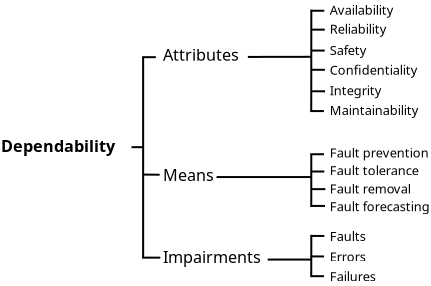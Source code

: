 <?xml version="1.0" encoding="UTF-8"?>
<dia:diagram xmlns:dia="http://www.lysator.liu.se/~alla/dia/">
  <dia:layer name="Background" visible="true" active="true">
    <dia:object type="Standard - Text" version="1" id="O0">
      <dia:attribute name="obj_pos">
        <dia:point val="0.035,7.623"/>
      </dia:attribute>
      <dia:attribute name="obj_bb">
        <dia:rectangle val="0.035,6.871;6.42,7.813"/>
      </dia:attribute>
      <dia:attribute name="text">
        <dia:composite type="text">
          <dia:attribute name="string">
            <dia:string>#Dependability#</dia:string>
          </dia:attribute>
          <dia:attribute name="font">
            <dia:font family="sans" style="80" name="Helvetica-Bold"/>
          </dia:attribute>
          <dia:attribute name="height">
            <dia:real val="1.012"/>
          </dia:attribute>
          <dia:attribute name="pos">
            <dia:point val="0.035,7.623"/>
          </dia:attribute>
          <dia:attribute name="color">
            <dia:color val="#000000"/>
          </dia:attribute>
          <dia:attribute name="alignment">
            <dia:enum val="0"/>
          </dia:attribute>
        </dia:composite>
      </dia:attribute>
      <dia:attribute name="valign">
        <dia:enum val="3"/>
      </dia:attribute>
    </dia:object>
    <dia:object type="Standard - Text" version="1" id="O1">
      <dia:attribute name="obj_pos">
        <dia:point val="8.132,3.062"/>
      </dia:attribute>
      <dia:attribute name="obj_bb">
        <dia:rectangle val="8.132,2.31;12.129,3.252"/>
      </dia:attribute>
      <dia:attribute name="text">
        <dia:composite type="text">
          <dia:attribute name="string">
            <dia:string>#Attributes#</dia:string>
          </dia:attribute>
          <dia:attribute name="font">
            <dia:font family="sans" style="0" name="Helvetica"/>
          </dia:attribute>
          <dia:attribute name="height">
            <dia:real val="1.012"/>
          </dia:attribute>
          <dia:attribute name="pos">
            <dia:point val="8.132,3.062"/>
          </dia:attribute>
          <dia:attribute name="color">
            <dia:color val="#000000"/>
          </dia:attribute>
          <dia:attribute name="alignment">
            <dia:enum val="0"/>
          </dia:attribute>
        </dia:composite>
      </dia:attribute>
      <dia:attribute name="valign">
        <dia:enum val="3"/>
      </dia:attribute>
    </dia:object>
    <dia:object type="Standard - Text" version="1" id="O2">
      <dia:attribute name="obj_pos">
        <dia:point val="8.132,9.073"/>
      </dia:attribute>
      <dia:attribute name="obj_bb">
        <dia:rectangle val="8.132,8.32;10.762,9.263"/>
      </dia:attribute>
      <dia:attribute name="text">
        <dia:composite type="text">
          <dia:attribute name="string">
            <dia:string>#Means#</dia:string>
          </dia:attribute>
          <dia:attribute name="font">
            <dia:font family="sans" style="0" name="Helvetica"/>
          </dia:attribute>
          <dia:attribute name="height">
            <dia:real val="1.012"/>
          </dia:attribute>
          <dia:attribute name="pos">
            <dia:point val="8.132,9.073"/>
          </dia:attribute>
          <dia:attribute name="color">
            <dia:color val="#000000"/>
          </dia:attribute>
          <dia:attribute name="alignment">
            <dia:enum val="0"/>
          </dia:attribute>
        </dia:composite>
      </dia:attribute>
      <dia:attribute name="valign">
        <dia:enum val="3"/>
      </dia:attribute>
    </dia:object>
    <dia:object type="Standard - Text" version="1" id="O3">
      <dia:attribute name="obj_pos">
        <dia:point val="8.132,13.174"/>
      </dia:attribute>
      <dia:attribute name="obj_bb">
        <dia:rectangle val="8.132,12.421;13.257,13.364"/>
      </dia:attribute>
      <dia:attribute name="text">
        <dia:composite type="text">
          <dia:attribute name="string">
            <dia:string>#Impairments#</dia:string>
          </dia:attribute>
          <dia:attribute name="font">
            <dia:font family="sans" style="0" name="Helvetica"/>
          </dia:attribute>
          <dia:attribute name="height">
            <dia:real val="1.012"/>
          </dia:attribute>
          <dia:attribute name="pos">
            <dia:point val="8.132,13.174"/>
          </dia:attribute>
          <dia:attribute name="color">
            <dia:color val="#000000"/>
          </dia:attribute>
          <dia:attribute name="alignment">
            <dia:enum val="0"/>
          </dia:attribute>
        </dia:composite>
      </dia:attribute>
      <dia:attribute name="valign">
        <dia:enum val="3"/>
      </dia:attribute>
    </dia:object>
    <dia:object type="Standard - Text" version="1" id="O4">
      <dia:attribute name="obj_pos">
        <dia:point val="16.476,0.764"/>
      </dia:attribute>
      <dia:attribute name="obj_bb">
        <dia:rectangle val="16.476,0.169;19.966,0.914"/>
      </dia:attribute>
      <dia:attribute name="text">
        <dia:composite type="text">
          <dia:attribute name="string">
            <dia:string>#Availability#</dia:string>
          </dia:attribute>
          <dia:attribute name="font">
            <dia:font family="sans" style="0" name="Helvetica"/>
          </dia:attribute>
          <dia:attribute name="height">
            <dia:real val="0.8"/>
          </dia:attribute>
          <dia:attribute name="pos">
            <dia:point val="16.476,0.764"/>
          </dia:attribute>
          <dia:attribute name="color">
            <dia:color val="#000000"/>
          </dia:attribute>
          <dia:attribute name="alignment">
            <dia:enum val="0"/>
          </dia:attribute>
        </dia:composite>
      </dia:attribute>
      <dia:attribute name="valign">
        <dia:enum val="3"/>
      </dia:attribute>
    </dia:object>
    <dia:object type="Standard - Text" version="1" id="O5">
      <dia:attribute name="obj_pos">
        <dia:point val="16.476,1.719"/>
      </dia:attribute>
      <dia:attribute name="obj_bb">
        <dia:rectangle val="16.476,1.124;19.606,1.869"/>
      </dia:attribute>
      <dia:attribute name="text">
        <dia:composite type="text">
          <dia:attribute name="string">
            <dia:string>#Reliability#</dia:string>
          </dia:attribute>
          <dia:attribute name="font">
            <dia:font family="sans" style="0" name="Helvetica"/>
          </dia:attribute>
          <dia:attribute name="height">
            <dia:real val="0.8"/>
          </dia:attribute>
          <dia:attribute name="pos">
            <dia:point val="16.476,1.719"/>
          </dia:attribute>
          <dia:attribute name="color">
            <dia:color val="#000000"/>
          </dia:attribute>
          <dia:attribute name="alignment">
            <dia:enum val="0"/>
          </dia:attribute>
        </dia:composite>
      </dia:attribute>
      <dia:attribute name="valign">
        <dia:enum val="3"/>
      </dia:attribute>
    </dia:object>
    <dia:object type="Standard - Text" version="1" id="O6">
      <dia:attribute name="obj_pos">
        <dia:point val="16.476,2.78"/>
      </dia:attribute>
      <dia:attribute name="obj_bb">
        <dia:rectangle val="16.476,2.185;18.526,2.93"/>
      </dia:attribute>
      <dia:attribute name="text">
        <dia:composite type="text">
          <dia:attribute name="string">
            <dia:string>#Safety#</dia:string>
          </dia:attribute>
          <dia:attribute name="font">
            <dia:font family="sans" style="0" name="Helvetica"/>
          </dia:attribute>
          <dia:attribute name="height">
            <dia:real val="0.8"/>
          </dia:attribute>
          <dia:attribute name="pos">
            <dia:point val="16.476,2.78"/>
          </dia:attribute>
          <dia:attribute name="color">
            <dia:color val="#000000"/>
          </dia:attribute>
          <dia:attribute name="alignment">
            <dia:enum val="0"/>
          </dia:attribute>
        </dia:composite>
      </dia:attribute>
      <dia:attribute name="valign">
        <dia:enum val="3"/>
      </dia:attribute>
    </dia:object>
    <dia:object type="Standard - Text" version="1" id="O7">
      <dia:attribute name="obj_pos">
        <dia:point val="16.476,3.769"/>
      </dia:attribute>
      <dia:attribute name="obj_bb">
        <dia:rectangle val="16.476,3.174;21.136,3.919"/>
      </dia:attribute>
      <dia:attribute name="text">
        <dia:composite type="text">
          <dia:attribute name="string">
            <dia:string>#Confidentiality#</dia:string>
          </dia:attribute>
          <dia:attribute name="font">
            <dia:font family="sans" style="0" name="Helvetica"/>
          </dia:attribute>
          <dia:attribute name="height">
            <dia:real val="0.8"/>
          </dia:attribute>
          <dia:attribute name="pos">
            <dia:point val="16.476,3.769"/>
          </dia:attribute>
          <dia:attribute name="color">
            <dia:color val="#000000"/>
          </dia:attribute>
          <dia:attribute name="alignment">
            <dia:enum val="0"/>
          </dia:attribute>
        </dia:composite>
      </dia:attribute>
      <dia:attribute name="valign">
        <dia:enum val="3"/>
      </dia:attribute>
    </dia:object>
    <dia:object type="Standard - Text" version="1" id="O8">
      <dia:attribute name="obj_pos">
        <dia:point val="16.476,4.795"/>
      </dia:attribute>
      <dia:attribute name="obj_bb">
        <dia:rectangle val="16.476,4.2;19.193,4.945"/>
      </dia:attribute>
      <dia:attribute name="text">
        <dia:composite type="text">
          <dia:attribute name="string">
            <dia:string>#Integrity#</dia:string>
          </dia:attribute>
          <dia:attribute name="font">
            <dia:font family="sans" style="0" name="Helvetica"/>
          </dia:attribute>
          <dia:attribute name="height">
            <dia:real val="0.8"/>
          </dia:attribute>
          <dia:attribute name="pos">
            <dia:point val="16.476,4.795"/>
          </dia:attribute>
          <dia:attribute name="color">
            <dia:color val="#000000"/>
          </dia:attribute>
          <dia:attribute name="alignment">
            <dia:enum val="0"/>
          </dia:attribute>
        </dia:composite>
      </dia:attribute>
      <dia:attribute name="valign">
        <dia:enum val="3"/>
      </dia:attribute>
    </dia:object>
    <dia:object type="Standard - Text" version="1" id="O9">
      <dia:attribute name="obj_pos">
        <dia:point val="16.476,5.785"/>
      </dia:attribute>
      <dia:attribute name="obj_bb">
        <dia:rectangle val="16.476,5.19;21.191,5.935"/>
      </dia:attribute>
      <dia:attribute name="text">
        <dia:composite type="text">
          <dia:attribute name="string">
            <dia:string>#Maintainability#</dia:string>
          </dia:attribute>
          <dia:attribute name="font">
            <dia:font family="sans" style="0" name="Helvetica"/>
          </dia:attribute>
          <dia:attribute name="height">
            <dia:real val="0.8"/>
          </dia:attribute>
          <dia:attribute name="pos">
            <dia:point val="16.476,5.785"/>
          </dia:attribute>
          <dia:attribute name="color">
            <dia:color val="#000000"/>
          </dia:attribute>
          <dia:attribute name="alignment">
            <dia:enum val="0"/>
          </dia:attribute>
        </dia:composite>
      </dia:attribute>
      <dia:attribute name="valign">
        <dia:enum val="3"/>
      </dia:attribute>
    </dia:object>
    <dia:object type="Standard - Text" version="1" id="O10">
      <dia:attribute name="obj_pos">
        <dia:point val="16.476,7.906"/>
      </dia:attribute>
      <dia:attribute name="obj_bb">
        <dia:rectangle val="16.476,7.311;21.668,8.056"/>
      </dia:attribute>
      <dia:attribute name="text">
        <dia:composite type="text">
          <dia:attribute name="string">
            <dia:string>#Fault prevention#</dia:string>
          </dia:attribute>
          <dia:attribute name="font">
            <dia:font family="sans" style="0" name="Helvetica"/>
          </dia:attribute>
          <dia:attribute name="height">
            <dia:real val="0.8"/>
          </dia:attribute>
          <dia:attribute name="pos">
            <dia:point val="16.476,7.906"/>
          </dia:attribute>
          <dia:attribute name="color">
            <dia:color val="#000000"/>
          </dia:attribute>
          <dia:attribute name="alignment">
            <dia:enum val="0"/>
          </dia:attribute>
        </dia:composite>
      </dia:attribute>
      <dia:attribute name="valign">
        <dia:enum val="3"/>
      </dia:attribute>
    </dia:object>
    <dia:object type="Standard - Text" version="1" id="O11">
      <dia:attribute name="obj_pos">
        <dia:point val="16.476,8.79"/>
      </dia:attribute>
      <dia:attribute name="obj_bb">
        <dia:rectangle val="16.476,8.195;21.236,8.94"/>
      </dia:attribute>
      <dia:attribute name="text">
        <dia:composite type="text">
          <dia:attribute name="string">
            <dia:string>#Fault tolerance#</dia:string>
          </dia:attribute>
          <dia:attribute name="font">
            <dia:font family="sans" style="0" name="Helvetica"/>
          </dia:attribute>
          <dia:attribute name="height">
            <dia:real val="0.8"/>
          </dia:attribute>
          <dia:attribute name="pos">
            <dia:point val="16.476,8.79"/>
          </dia:attribute>
          <dia:attribute name="color">
            <dia:color val="#000000"/>
          </dia:attribute>
          <dia:attribute name="alignment">
            <dia:enum val="0"/>
          </dia:attribute>
        </dia:composite>
      </dia:attribute>
      <dia:attribute name="valign">
        <dia:enum val="3"/>
      </dia:attribute>
    </dia:object>
    <dia:object type="Standard - Text" version="1" id="O12">
      <dia:attribute name="obj_pos">
        <dia:point val="16.476,9.709"/>
      </dia:attribute>
      <dia:attribute name="obj_bb">
        <dia:rectangle val="16.476,9.114;20.821,9.859"/>
      </dia:attribute>
      <dia:attribute name="text">
        <dia:composite type="text">
          <dia:attribute name="string">
            <dia:string>#Fault removal#</dia:string>
          </dia:attribute>
          <dia:attribute name="font">
            <dia:font family="sans" style="0" name="Helvetica"/>
          </dia:attribute>
          <dia:attribute name="height">
            <dia:real val="0.8"/>
          </dia:attribute>
          <dia:attribute name="pos">
            <dia:point val="16.476,9.709"/>
          </dia:attribute>
          <dia:attribute name="color">
            <dia:color val="#000000"/>
          </dia:attribute>
          <dia:attribute name="alignment">
            <dia:enum val="0"/>
          </dia:attribute>
        </dia:composite>
      </dia:attribute>
      <dia:attribute name="valign">
        <dia:enum val="3"/>
      </dia:attribute>
    </dia:object>
    <dia:object type="Standard - Text" version="1" id="O13">
      <dia:attribute name="obj_pos">
        <dia:point val="16.476,10.593"/>
      </dia:attribute>
      <dia:attribute name="obj_bb">
        <dia:rectangle val="16.476,9.998;21.791,10.743"/>
      </dia:attribute>
      <dia:attribute name="text">
        <dia:composite type="text">
          <dia:attribute name="string">
            <dia:string>#Fault forecasting#</dia:string>
          </dia:attribute>
          <dia:attribute name="font">
            <dia:font family="sans" style="0" name="Helvetica"/>
          </dia:attribute>
          <dia:attribute name="height">
            <dia:real val="0.8"/>
          </dia:attribute>
          <dia:attribute name="pos">
            <dia:point val="16.476,10.593"/>
          </dia:attribute>
          <dia:attribute name="color">
            <dia:color val="#000000"/>
          </dia:attribute>
          <dia:attribute name="alignment">
            <dia:enum val="0"/>
          </dia:attribute>
        </dia:composite>
      </dia:attribute>
      <dia:attribute name="valign">
        <dia:enum val="3"/>
      </dia:attribute>
    </dia:object>
    <dia:object type="Standard - Text" version="1" id="O14">
      <dia:attribute name="obj_pos">
        <dia:point val="16.476,12.078"/>
      </dia:attribute>
      <dia:attribute name="obj_bb">
        <dia:rectangle val="16.476,11.483;18.343,12.228"/>
      </dia:attribute>
      <dia:attribute name="text">
        <dia:composite type="text">
          <dia:attribute name="string">
            <dia:string>#Faults#</dia:string>
          </dia:attribute>
          <dia:attribute name="font">
            <dia:font family="sans" style="0" name="Helvetica"/>
          </dia:attribute>
          <dia:attribute name="height">
            <dia:real val="0.8"/>
          </dia:attribute>
          <dia:attribute name="pos">
            <dia:point val="16.476,12.078"/>
          </dia:attribute>
          <dia:attribute name="color">
            <dia:color val="#000000"/>
          </dia:attribute>
          <dia:attribute name="alignment">
            <dia:enum val="0"/>
          </dia:attribute>
        </dia:composite>
      </dia:attribute>
      <dia:attribute name="valign">
        <dia:enum val="3"/>
      </dia:attribute>
    </dia:object>
    <dia:object type="Standard - Text" version="1" id="O15">
      <dia:attribute name="obj_pos">
        <dia:point val="16.476,13.103"/>
      </dia:attribute>
      <dia:attribute name="obj_bb">
        <dia:rectangle val="16.476,12.508;18.368,13.253"/>
      </dia:attribute>
      <dia:attribute name="text">
        <dia:composite type="text">
          <dia:attribute name="string">
            <dia:string>#Errors#</dia:string>
          </dia:attribute>
          <dia:attribute name="font">
            <dia:font family="sans" style="0" name="Helvetica"/>
          </dia:attribute>
          <dia:attribute name="height">
            <dia:real val="0.8"/>
          </dia:attribute>
          <dia:attribute name="pos">
            <dia:point val="16.476,13.103"/>
          </dia:attribute>
          <dia:attribute name="color">
            <dia:color val="#000000"/>
          </dia:attribute>
          <dia:attribute name="alignment">
            <dia:enum val="0"/>
          </dia:attribute>
        </dia:composite>
      </dia:attribute>
      <dia:attribute name="valign">
        <dia:enum val="3"/>
      </dia:attribute>
    </dia:object>
    <dia:object type="Standard - Text" version="1" id="O16">
      <dia:attribute name="obj_pos">
        <dia:point val="16.476,14.093"/>
      </dia:attribute>
      <dia:attribute name="obj_bb">
        <dia:rectangle val="16.476,13.498;18.913,14.243"/>
      </dia:attribute>
      <dia:attribute name="text">
        <dia:composite type="text">
          <dia:attribute name="string">
            <dia:string>#Failures#</dia:string>
          </dia:attribute>
          <dia:attribute name="font">
            <dia:font family="sans" style="0" name="Helvetica"/>
          </dia:attribute>
          <dia:attribute name="height">
            <dia:real val="0.8"/>
          </dia:attribute>
          <dia:attribute name="pos">
            <dia:point val="16.476,14.093"/>
          </dia:attribute>
          <dia:attribute name="color">
            <dia:color val="#000000"/>
          </dia:attribute>
          <dia:attribute name="alignment">
            <dia:enum val="0"/>
          </dia:attribute>
        </dia:composite>
      </dia:attribute>
      <dia:attribute name="valign">
        <dia:enum val="3"/>
      </dia:attribute>
    </dia:object>
    <dia:object type="Standard - Line" version="0" id="O17">
      <dia:attribute name="obj_pos">
        <dia:point val="7.142,2.886"/>
      </dia:attribute>
      <dia:attribute name="obj_bb">
        <dia:rectangle val="7.092,2.836;7.192,12.976"/>
      </dia:attribute>
      <dia:attribute name="conn_endpoints">
        <dia:point val="7.142,2.886"/>
        <dia:point val="7.142,12.927"/>
      </dia:attribute>
      <dia:attribute name="numcp">
        <dia:int val="1"/>
      </dia:attribute>
    </dia:object>
    <dia:object type="Standard - Line" version="0" id="O18">
      <dia:attribute name="obj_pos">
        <dia:point val="7.186,7.388"/>
      </dia:attribute>
      <dia:attribute name="obj_bb">
        <dia:rectangle val="6.509,7.338;7.236,7.438"/>
      </dia:attribute>
      <dia:attribute name="conn_endpoints">
        <dia:point val="7.186,7.388"/>
        <dia:point val="6.559,7.388"/>
      </dia:attribute>
      <dia:attribute name="numcp">
        <dia:int val="1"/>
      </dia:attribute>
    </dia:object>
    <dia:object type="Standard - Line" version="0" id="O19">
      <dia:attribute name="obj_pos">
        <dia:point val="7.094,2.888"/>
      </dia:attribute>
      <dia:attribute name="obj_bb">
        <dia:rectangle val="7.044,2.838;7.826,2.938"/>
      </dia:attribute>
      <dia:attribute name="conn_endpoints">
        <dia:point val="7.094,2.888"/>
        <dia:point val="7.776,2.888"/>
      </dia:attribute>
      <dia:attribute name="numcp">
        <dia:int val="1"/>
      </dia:attribute>
    </dia:object>
    <dia:object type="Standard - Line" version="0" id="O20">
      <dia:attribute name="obj_pos">
        <dia:point val="7.172,8.758"/>
      </dia:attribute>
      <dia:attribute name="obj_bb">
        <dia:rectangle val="7.121,8.708;8.02,8.816"/>
      </dia:attribute>
      <dia:attribute name="conn_endpoints">
        <dia:point val="7.172,8.758"/>
        <dia:point val="7.969,8.765"/>
      </dia:attribute>
      <dia:attribute name="numcp">
        <dia:int val="1"/>
      </dia:attribute>
    </dia:object>
    <dia:object type="Standard - Line" version="0" id="O21">
      <dia:attribute name="obj_pos">
        <dia:point val="7.093,12.911"/>
      </dia:attribute>
      <dia:attribute name="obj_bb">
        <dia:rectangle val="7.043,12.861;8.05,12.961"/>
      </dia:attribute>
      <dia:attribute name="conn_endpoints">
        <dia:point val="7.093,12.911"/>
        <dia:point val="8.0,12.911"/>
      </dia:attribute>
      <dia:attribute name="numcp">
        <dia:int val="1"/>
      </dia:attribute>
    </dia:object>
    <dia:object type="Standard - Line" version="0" id="O22">
      <dia:attribute name="obj_pos">
        <dia:point val="15.551,0.517"/>
      </dia:attribute>
      <dia:attribute name="obj_bb">
        <dia:rectangle val="15.497,0.467;15.601,5.667"/>
      </dia:attribute>
      <dia:attribute name="conn_endpoints">
        <dia:point val="15.551,0.517"/>
        <dia:point val="15.547,5.617"/>
      </dia:attribute>
      <dia:attribute name="numcp">
        <dia:int val="1"/>
      </dia:attribute>
    </dia:object>
    <dia:object type="Standard - Line" version="0" id="O23">
      <dia:attribute name="obj_pos">
        <dia:point val="15.549,7.751"/>
      </dia:attribute>
      <dia:attribute name="obj_bb">
        <dia:rectangle val="15.498,7.701;15.599,10.428"/>
      </dia:attribute>
      <dia:attribute name="conn_endpoints">
        <dia:point val="15.549,7.751"/>
        <dia:point val="15.548,10.378"/>
      </dia:attribute>
      <dia:attribute name="numcp">
        <dia:int val="1"/>
      </dia:attribute>
    </dia:object>
    <dia:object type="Standard - Line" version="0" id="O24">
      <dia:attribute name="obj_pos">
        <dia:point val="15.551,11.777"/>
      </dia:attribute>
      <dia:attribute name="obj_bb">
        <dia:rectangle val="15.497,11.726;15.601,13.887"/>
      </dia:attribute>
      <dia:attribute name="conn_endpoints">
        <dia:point val="15.551,11.777"/>
        <dia:point val="15.547,13.836"/>
      </dia:attribute>
      <dia:attribute name="numcp">
        <dia:int val="1"/>
      </dia:attribute>
    </dia:object>
    <dia:object type="Standard - Line" version="0" id="O25">
      <dia:attribute name="obj_pos">
        <dia:point val="15.517,0.566"/>
      </dia:attribute>
      <dia:attribute name="obj_bb">
        <dia:rectangle val="15.467,0.516;16.249,0.616"/>
      </dia:attribute>
      <dia:attribute name="conn_endpoints">
        <dia:point val="15.517,0.566"/>
        <dia:point val="16.199,0.566"/>
      </dia:attribute>
      <dia:attribute name="numcp">
        <dia:int val="1"/>
      </dia:attribute>
    </dia:object>
    <dia:object type="Standard - Line" version="0" id="O26">
      <dia:attribute name="obj_pos">
        <dia:point val="15.542,1.511"/>
      </dia:attribute>
      <dia:attribute name="obj_bb">
        <dia:rectangle val="15.492,1.461;16.273,1.561"/>
      </dia:attribute>
      <dia:attribute name="conn_endpoints">
        <dia:point val="15.542,1.511"/>
        <dia:point val="16.223,1.511"/>
      </dia:attribute>
      <dia:attribute name="numcp">
        <dia:int val="1"/>
      </dia:attribute>
    </dia:object>
    <dia:object type="Standard - Line" version="0" id="O27">
      <dia:attribute name="obj_pos">
        <dia:point val="15.54,2.557"/>
      </dia:attribute>
      <dia:attribute name="obj_bb">
        <dia:rectangle val="15.489,2.507;16.271,2.607"/>
      </dia:attribute>
      <dia:attribute name="conn_endpoints">
        <dia:point val="15.54,2.557"/>
        <dia:point val="16.221,2.557"/>
      </dia:attribute>
      <dia:attribute name="numcp">
        <dia:int val="1"/>
      </dia:attribute>
    </dia:object>
    <dia:object type="Standard - Line" version="0" id="O28">
      <dia:attribute name="obj_pos">
        <dia:point val="15.548,3.518"/>
      </dia:attribute>
      <dia:attribute name="obj_bb">
        <dia:rectangle val="15.498,3.468;16.279,3.568"/>
      </dia:attribute>
      <dia:attribute name="conn_endpoints">
        <dia:point val="15.548,3.518"/>
        <dia:point val="16.23,3.518"/>
      </dia:attribute>
      <dia:attribute name="numcp">
        <dia:int val="1"/>
      </dia:attribute>
    </dia:object>
    <dia:object type="Standard - Line" version="0" id="O29">
      <dia:attribute name="obj_pos">
        <dia:point val="15.556,4.593"/>
      </dia:attribute>
      <dia:attribute name="obj_bb">
        <dia:rectangle val="15.506,4.543;16.288,4.643"/>
      </dia:attribute>
      <dia:attribute name="conn_endpoints">
        <dia:point val="15.556,4.593"/>
        <dia:point val="16.238,4.593"/>
      </dia:attribute>
      <dia:attribute name="numcp">
        <dia:int val="1"/>
      </dia:attribute>
    </dia:object>
    <dia:object type="Standard - Line" version="0" id="O30">
      <dia:attribute name="obj_pos">
        <dia:point val="15.499,5.583"/>
      </dia:attribute>
      <dia:attribute name="obj_bb">
        <dia:rectangle val="15.449,5.533;16.23,5.633"/>
      </dia:attribute>
      <dia:attribute name="conn_endpoints">
        <dia:point val="15.499,5.583"/>
        <dia:point val="16.18,5.583"/>
      </dia:attribute>
      <dia:attribute name="numcp">
        <dia:int val="1"/>
      </dia:attribute>
    </dia:object>
    <dia:object type="Standard - Line" version="0" id="O31">
      <dia:attribute name="obj_pos">
        <dia:point val="15.5,7.741"/>
      </dia:attribute>
      <dia:attribute name="obj_bb">
        <dia:rectangle val="15.45,7.691;16.232,7.791"/>
      </dia:attribute>
      <dia:attribute name="conn_endpoints">
        <dia:point val="15.5,7.741"/>
        <dia:point val="16.182,7.741"/>
      </dia:attribute>
      <dia:attribute name="numcp">
        <dia:int val="1"/>
      </dia:attribute>
    </dia:object>
    <dia:object type="Standard - Line" version="0" id="O32">
      <dia:attribute name="obj_pos">
        <dia:point val="15.518,8.604"/>
      </dia:attribute>
      <dia:attribute name="obj_bb">
        <dia:rectangle val="15.468,8.554;16.249,8.654"/>
      </dia:attribute>
      <dia:attribute name="conn_endpoints">
        <dia:point val="15.518,8.604"/>
        <dia:point val="16.199,8.604"/>
      </dia:attribute>
      <dia:attribute name="numcp">
        <dia:int val="1"/>
      </dia:attribute>
    </dia:object>
    <dia:object type="Standard - Line" version="0" id="O33">
      <dia:attribute name="obj_pos">
        <dia:point val="15.573,9.486"/>
      </dia:attribute>
      <dia:attribute name="obj_bb">
        <dia:rectangle val="15.524,9.436;16.305,9.536"/>
      </dia:attribute>
      <dia:attribute name="conn_endpoints">
        <dia:point val="15.573,9.486"/>
        <dia:point val="16.255,9.486"/>
      </dia:attribute>
      <dia:attribute name="numcp">
        <dia:int val="1"/>
      </dia:attribute>
    </dia:object>
    <dia:object type="Standard - Line" version="0" id="O34">
      <dia:attribute name="obj_pos">
        <dia:point val="15.554,10.326"/>
      </dia:attribute>
      <dia:attribute name="obj_bb">
        <dia:rectangle val="15.504,10.276;16.286,10.376"/>
      </dia:attribute>
      <dia:attribute name="conn_endpoints">
        <dia:point val="15.554,10.326"/>
        <dia:point val="16.236,10.326"/>
      </dia:attribute>
      <dia:attribute name="numcp">
        <dia:int val="1"/>
      </dia:attribute>
    </dia:object>
    <dia:object type="Standard - Line" version="0" id="O35">
      <dia:attribute name="obj_pos">
        <dia:point val="15.521,11.826"/>
      </dia:attribute>
      <dia:attribute name="obj_bb">
        <dia:rectangle val="15.471,11.776;16.252,11.876"/>
      </dia:attribute>
      <dia:attribute name="conn_endpoints">
        <dia:point val="15.521,11.826"/>
        <dia:point val="16.202,11.826"/>
      </dia:attribute>
      <dia:attribute name="numcp">
        <dia:int val="1"/>
      </dia:attribute>
    </dia:object>
    <dia:object type="Standard - Line" version="0" id="O36">
      <dia:attribute name="obj_pos">
        <dia:point val="15.507,12.851"/>
      </dia:attribute>
      <dia:attribute name="obj_bb">
        <dia:rectangle val="15.457,12.801;16.239,12.901"/>
      </dia:attribute>
      <dia:attribute name="conn_endpoints">
        <dia:point val="15.507,12.851"/>
        <dia:point val="16.189,12.851"/>
      </dia:attribute>
      <dia:attribute name="numcp">
        <dia:int val="1"/>
      </dia:attribute>
    </dia:object>
    <dia:object type="Standard - Line" version="0" id="O37">
      <dia:attribute name="obj_pos">
        <dia:point val="15.501,13.838"/>
      </dia:attribute>
      <dia:attribute name="obj_bb">
        <dia:rectangle val="15.451,13.788;16.233,13.888"/>
      </dia:attribute>
      <dia:attribute name="conn_endpoints">
        <dia:point val="15.501,13.838"/>
        <dia:point val="16.183,13.838"/>
      </dia:attribute>
      <dia:attribute name="numcp">
        <dia:int val="1"/>
      </dia:attribute>
    </dia:object>
    <dia:object type="Standard - Line" version="0" id="O38">
      <dia:attribute name="obj_pos">
        <dia:point val="12.378,2.875"/>
      </dia:attribute>
      <dia:attribute name="obj_bb">
        <dia:rectangle val="12.328,2.82;15.609,2.925"/>
      </dia:attribute>
      <dia:attribute name="conn_endpoints">
        <dia:point val="12.378,2.875"/>
        <dia:point val="15.559,2.87"/>
      </dia:attribute>
      <dia:attribute name="numcp">
        <dia:int val="1"/>
      </dia:attribute>
    </dia:object>
    <dia:object type="Standard - Line" version="0" id="O39">
      <dia:attribute name="obj_pos">
        <dia:point val="10.813,8.882"/>
      </dia:attribute>
      <dia:attribute name="obj_bb">
        <dia:rectangle val="10.763,8.832;15.62,8.932"/>
      </dia:attribute>
      <dia:attribute name="conn_endpoints">
        <dia:point val="10.813,8.882"/>
        <dia:point val="15.57,8.882"/>
      </dia:attribute>
      <dia:attribute name="numcp">
        <dia:int val="1"/>
      </dia:attribute>
    </dia:object>
    <dia:object type="Standard - Line" version="0" id="O40">
      <dia:attribute name="obj_pos">
        <dia:point val="13.37,13.007"/>
      </dia:attribute>
      <dia:attribute name="obj_bb">
        <dia:rectangle val="13.32,12.957;15.635,13.057"/>
      </dia:attribute>
      <dia:attribute name="conn_endpoints">
        <dia:point val="13.37,13.007"/>
        <dia:point val="15.585,13.007"/>
      </dia:attribute>
      <dia:attribute name="numcp">
        <dia:int val="1"/>
      </dia:attribute>
    </dia:object>
  </dia:layer>
</dia:diagram>
